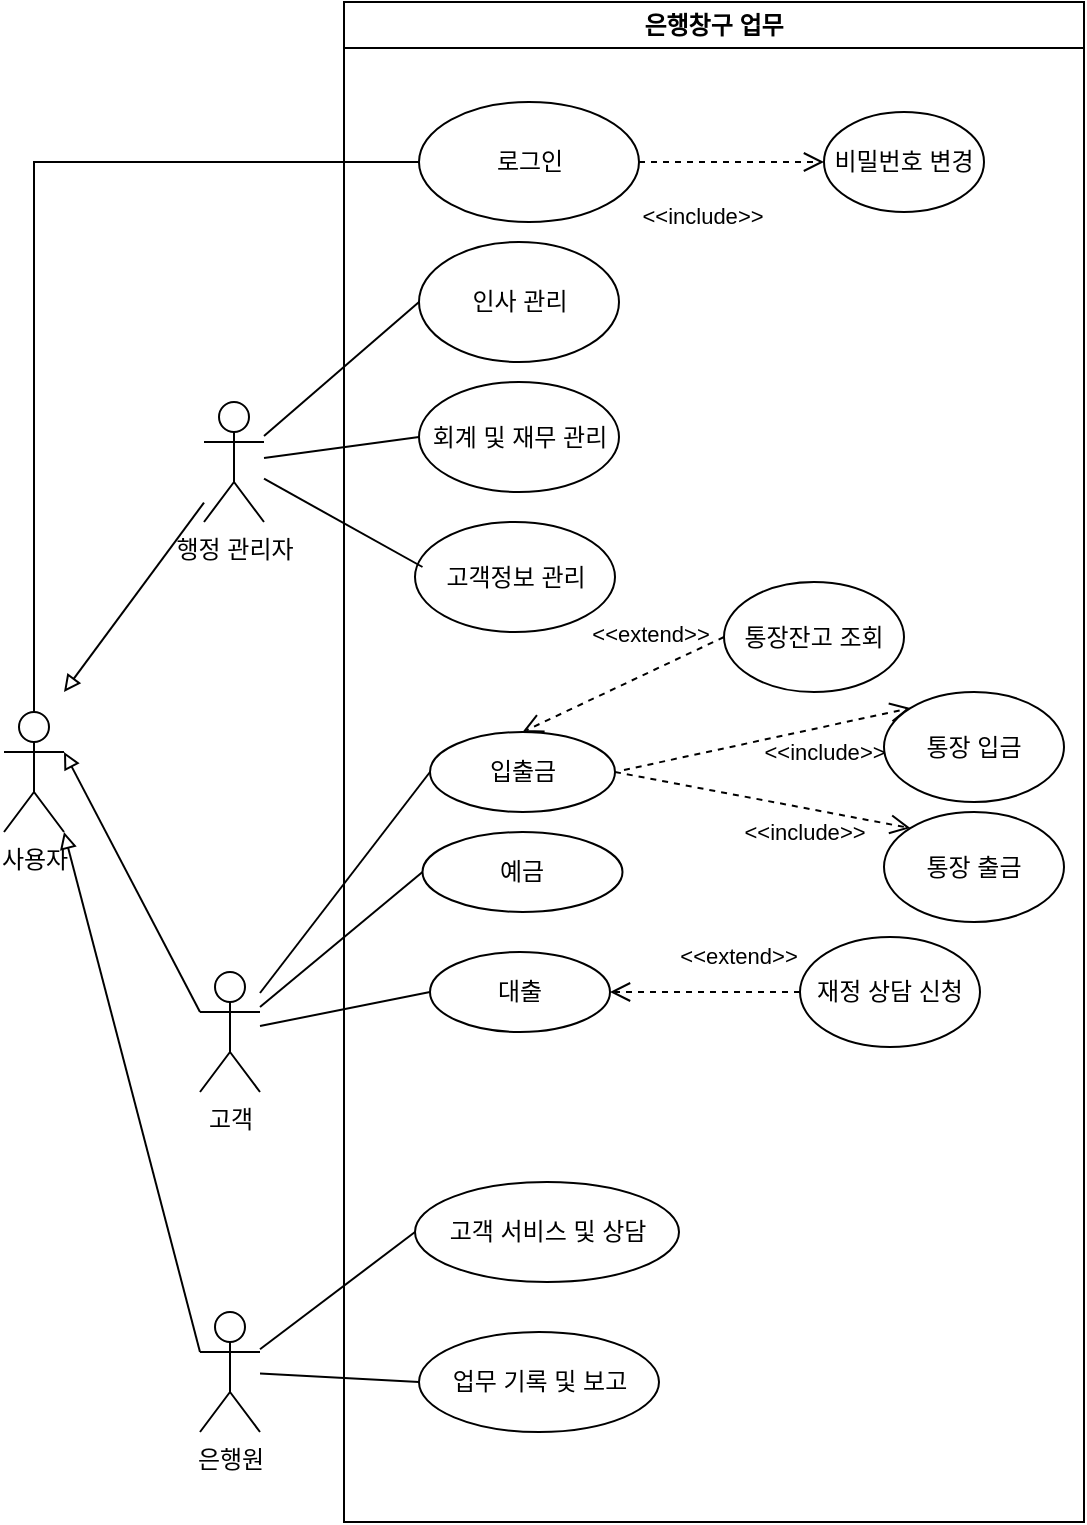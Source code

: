 <mxfile version="24.2.1" type="github" pages="2">
  <diagram name="은행창구업무" id="pEMZxm48bOjHBHnZT3vH">
    <mxGraphModel dx="1518" dy="614" grid="1" gridSize="10" guides="1" tooltips="1" connect="1" arrows="1" fold="1" page="1" pageScale="1" pageWidth="827" pageHeight="1169" math="0" shadow="0">
      <root>
        <mxCell id="0" />
        <mxCell id="1" parent="0" />
        <mxCell id="X-YPdeMcHiGR6vABLX4l-1" value="은행창구 업무" style="swimlane;whiteSpace=wrap;html=1;" vertex="1" parent="1">
          <mxGeometry x="290" y="260" width="370" height="760" as="geometry" />
        </mxCell>
        <mxCell id="X-YPdeMcHiGR6vABLX4l-2" value="로그인" style="ellipse;whiteSpace=wrap;html=1;" vertex="1" parent="X-YPdeMcHiGR6vABLX4l-1">
          <mxGeometry x="37.5" y="50" width="110" height="60" as="geometry" />
        </mxCell>
        <mxCell id="X-YPdeMcHiGR6vABLX4l-3" value="인사 관리" style="ellipse;whiteSpace=wrap;html=1;" vertex="1" parent="X-YPdeMcHiGR6vABLX4l-1">
          <mxGeometry x="37.5" y="120" width="100" height="60" as="geometry" />
        </mxCell>
        <mxCell id="X-YPdeMcHiGR6vABLX4l-4" value="회계 및 재무 관리" style="ellipse;whiteSpace=wrap;html=1;" vertex="1" parent="X-YPdeMcHiGR6vABLX4l-1">
          <mxGeometry x="37.5" y="190" width="100" height="55" as="geometry" />
        </mxCell>
        <mxCell id="X-YPdeMcHiGR6vABLX4l-12" value="비밀번호 변경" style="ellipse;whiteSpace=wrap;html=1;" vertex="1" parent="X-YPdeMcHiGR6vABLX4l-1">
          <mxGeometry x="240" y="55" width="80" height="50" as="geometry" />
        </mxCell>
        <mxCell id="X-YPdeMcHiGR6vABLX4l-13" value="&amp;lt;&amp;lt;include&lt;span style=&quot;background-color: initial;&quot;&gt;&amp;gt;&amp;gt;&lt;/span&gt;" style="endArrow=open;startArrow=none;endFill=0;startFill=0;endSize=8;html=1;verticalAlign=bottom;dashed=1;labelBackgroundColor=none;rounded=0;strokeColor=default;align=center;fontFamily=Helvetica;fontSize=11;fontColor=default;exitX=1;exitY=0.5;exitDx=0;exitDy=0;entryX=0;entryY=0.5;entryDx=0;entryDy=0;" edge="1" parent="X-YPdeMcHiGR6vABLX4l-1" source="X-YPdeMcHiGR6vABLX4l-2" target="X-YPdeMcHiGR6vABLX4l-12">
          <mxGeometry x="-0.333" y="-36" width="160" relative="1" as="geometry">
            <mxPoint x="194" y="95" as="sourcePoint" />
            <mxPoint x="194" y="50" as="targetPoint" />
            <mxPoint as="offset" />
          </mxGeometry>
        </mxCell>
        <mxCell id="L-Af7Qr7lT6yfQIAH80h-1" value="고객정보 관리" style="ellipse;whiteSpace=wrap;html=1;" vertex="1" parent="X-YPdeMcHiGR6vABLX4l-1">
          <mxGeometry x="35.5" y="260" width="100" height="55" as="geometry" />
        </mxCell>
        <mxCell id="X-YPdeMcHiGR6vABLX4l-6" value="대출" style="ellipse;whiteSpace=wrap;html=1;" vertex="1" parent="X-YPdeMcHiGR6vABLX4l-1">
          <mxGeometry x="43" y="475" width="90" height="40" as="geometry" />
        </mxCell>
        <mxCell id="X-YPdeMcHiGR6vABLX4l-8" value="고객 서비스 및 상담" style="ellipse;whiteSpace=wrap;html=1;" vertex="1" parent="X-YPdeMcHiGR6vABLX4l-1">
          <mxGeometry x="35.5" y="590" width="132" height="50" as="geometry" />
        </mxCell>
        <mxCell id="X-YPdeMcHiGR6vABLX4l-9" value="예금" style="ellipse;whiteSpace=wrap;html=1;" vertex="1" parent="X-YPdeMcHiGR6vABLX4l-1">
          <mxGeometry x="39.25" y="415" width="100" height="40" as="geometry" />
        </mxCell>
        <mxCell id="X-YPdeMcHiGR6vABLX4l-10" value="입출금" style="ellipse;whiteSpace=wrap;html=1;" vertex="1" parent="X-YPdeMcHiGR6vABLX4l-1">
          <mxGeometry x="43" y="365" width="92.5" height="40" as="geometry" />
        </mxCell>
        <mxCell id="X-YPdeMcHiGR6vABLX4l-11" value="업무 기록 및 보고" style="ellipse;whiteSpace=wrap;html=1;" vertex="1" parent="X-YPdeMcHiGR6vABLX4l-1">
          <mxGeometry x="37.5" y="665" width="120" height="50" as="geometry" />
        </mxCell>
        <mxCell id="X-YPdeMcHiGR6vABLX4l-16" value="재정 상담 신청" style="ellipse;whiteSpace=wrap;html=1;" vertex="1" parent="X-YPdeMcHiGR6vABLX4l-1">
          <mxGeometry x="228" y="467.5" width="90" height="55" as="geometry" />
        </mxCell>
        <mxCell id="X-YPdeMcHiGR6vABLX4l-17" value="&amp;lt;&amp;lt;extend&lt;span style=&quot;background-color: initial;&quot;&gt;&amp;gt;&amp;gt;&lt;/span&gt;" style="endArrow=open;startArrow=none;endFill=0;startFill=0;endSize=8;html=1;verticalAlign=bottom;dashed=1;labelBackgroundColor=none;rounded=0;strokeColor=default;align=center;fontFamily=Helvetica;fontSize=11;fontColor=default;exitX=0;exitY=0.5;exitDx=0;exitDy=0;entryX=1;entryY=0.5;entryDx=0;entryDy=0;" edge="1" parent="X-YPdeMcHiGR6vABLX4l-1" source="X-YPdeMcHiGR6vABLX4l-16" target="X-YPdeMcHiGR6vABLX4l-6">
          <mxGeometry x="-0.338" y="-9" width="160" relative="1" as="geometry">
            <mxPoint x="278" y="519.5" as="sourcePoint" />
            <mxPoint x="158" y="455.5" as="targetPoint" />
            <mxPoint as="offset" />
          </mxGeometry>
        </mxCell>
        <mxCell id="X-YPdeMcHiGR6vABLX4l-18" value="통장잔고 조회" style="ellipse;whiteSpace=wrap;html=1;" vertex="1" parent="X-YPdeMcHiGR6vABLX4l-1">
          <mxGeometry x="190" y="290" width="90" height="55" as="geometry" />
        </mxCell>
        <mxCell id="X-YPdeMcHiGR6vABLX4l-19" value="&amp;lt;&amp;lt;extend&lt;span style=&quot;background-color: initial;&quot;&gt;&amp;gt;&amp;gt;&lt;/span&gt;" style="endArrow=open;startArrow=none;endFill=0;startFill=0;endSize=8;html=1;verticalAlign=bottom;dashed=1;labelBackgroundColor=none;rounded=0;strokeColor=default;align=center;fontFamily=Helvetica;fontSize=11;fontColor=default;exitX=0;exitY=0.5;exitDx=0;exitDy=0;entryX=0.5;entryY=0;entryDx=0;entryDy=0;" edge="1" parent="X-YPdeMcHiGR6vABLX4l-1" source="X-YPdeMcHiGR6vABLX4l-18" target="X-YPdeMcHiGR6vABLX4l-10">
          <mxGeometry x="-0.338" y="-9" width="160" relative="1" as="geometry">
            <mxPoint x="278" y="457" as="sourcePoint" />
            <mxPoint x="158" y="393" as="targetPoint" />
            <mxPoint as="offset" />
          </mxGeometry>
        </mxCell>
        <mxCell id="X-YPdeMcHiGR6vABLX4l-20" value="은행원" style="shape=umlActor;verticalLabelPosition=bottom;verticalAlign=top;html=1;outlineConnect=0;" vertex="1" parent="X-YPdeMcHiGR6vABLX4l-1">
          <mxGeometry x="-72" y="655" width="30" height="60" as="geometry" />
        </mxCell>
        <mxCell id="X-YPdeMcHiGR6vABLX4l-21" value="고객" style="shape=umlActor;verticalLabelPosition=bottom;verticalAlign=top;html=1;outlineConnect=0;" vertex="1" parent="X-YPdeMcHiGR6vABLX4l-1">
          <mxGeometry x="-72" y="485" width="30" height="60" as="geometry" />
        </mxCell>
        <mxCell id="X-YPdeMcHiGR6vABLX4l-29" style="edgeStyle=none;rounded=0;orthogonalLoop=1;jettySize=auto;html=1;strokeColor=default;align=center;verticalAlign=middle;fontFamily=Helvetica;fontSize=11;fontColor=default;labelBackgroundColor=default;endArrow=none;endFill=0;entryX=0;entryY=0.5;entryDx=0;entryDy=0;" edge="1" parent="X-YPdeMcHiGR6vABLX4l-1" source="X-YPdeMcHiGR6vABLX4l-21" target="X-YPdeMcHiGR6vABLX4l-9">
          <mxGeometry relative="1" as="geometry">
            <mxPoint x="-32" y="485" as="sourcePoint" />
            <mxPoint x="38" y="495" as="targetPoint" />
          </mxGeometry>
        </mxCell>
        <mxCell id="X-YPdeMcHiGR6vABLX4l-30" style="edgeStyle=none;rounded=0;orthogonalLoop=1;jettySize=auto;html=1;strokeColor=default;align=center;verticalAlign=middle;fontFamily=Helvetica;fontSize=11;fontColor=default;labelBackgroundColor=default;endArrow=none;endFill=0;entryX=0;entryY=0.5;entryDx=0;entryDy=0;" edge="1" parent="X-YPdeMcHiGR6vABLX4l-1" source="X-YPdeMcHiGR6vABLX4l-21" target="X-YPdeMcHiGR6vABLX4l-6">
          <mxGeometry relative="1" as="geometry">
            <mxPoint x="18" y="585" as="sourcePoint" />
            <mxPoint x="98" y="595" as="targetPoint" />
          </mxGeometry>
        </mxCell>
        <mxCell id="X-YPdeMcHiGR6vABLX4l-32" style="edgeStyle=none;rounded=0;orthogonalLoop=1;jettySize=auto;html=1;strokeColor=default;align=center;verticalAlign=middle;fontFamily=Helvetica;fontSize=11;fontColor=default;labelBackgroundColor=default;endArrow=none;endFill=0;entryX=0;entryY=0.5;entryDx=0;entryDy=0;" edge="1" parent="X-YPdeMcHiGR6vABLX4l-1" source="X-YPdeMcHiGR6vABLX4l-20" target="X-YPdeMcHiGR6vABLX4l-8">
          <mxGeometry relative="1" as="geometry">
            <mxPoint x="-32" y="656" as="sourcePoint" />
            <mxPoint x="38" y="675" as="targetPoint" />
          </mxGeometry>
        </mxCell>
        <mxCell id="X-YPdeMcHiGR6vABLX4l-33" style="edgeStyle=none;rounded=0;orthogonalLoop=1;jettySize=auto;html=1;strokeColor=default;align=center;verticalAlign=middle;fontFamily=Helvetica;fontSize=11;fontColor=default;labelBackgroundColor=default;endArrow=none;endFill=0;entryX=0;entryY=0.5;entryDx=0;entryDy=0;" edge="1" parent="X-YPdeMcHiGR6vABLX4l-1" source="X-YPdeMcHiGR6vABLX4l-20" target="X-YPdeMcHiGR6vABLX4l-11">
          <mxGeometry relative="1" as="geometry">
            <mxPoint x="-22" y="746" as="sourcePoint" />
            <mxPoint x="28" y="715" as="targetPoint" />
          </mxGeometry>
        </mxCell>
        <mxCell id="X-YPdeMcHiGR6vABLX4l-34" style="edgeStyle=none;rounded=0;orthogonalLoop=1;jettySize=auto;html=1;strokeColor=default;align=center;verticalAlign=middle;fontFamily=Helvetica;fontSize=11;fontColor=default;labelBackgroundColor=default;endArrow=none;endFill=0;entryX=0;entryY=0.5;entryDx=0;entryDy=0;" edge="1" parent="X-YPdeMcHiGR6vABLX4l-1" source="X-YPdeMcHiGR6vABLX4l-21" target="X-YPdeMcHiGR6vABLX4l-10">
          <mxGeometry relative="1" as="geometry">
            <mxPoint x="-42" y="546" as="sourcePoint" />
            <mxPoint x="38" y="504" as="targetPoint" />
          </mxGeometry>
        </mxCell>
        <mxCell id="L-Af7Qr7lT6yfQIAH80h-3" style="edgeStyle=none;rounded=0;orthogonalLoop=1;jettySize=auto;html=1;strokeColor=default;align=center;verticalAlign=middle;fontFamily=Helvetica;fontSize=11;fontColor=default;labelBackgroundColor=default;endArrow=none;endFill=0;entryX=0;entryY=0.5;entryDx=0;entryDy=0;" edge="1" parent="X-YPdeMcHiGR6vABLX4l-1" source="X-YPdeMcHiGR6vABLX4l-22">
          <mxGeometry relative="1" as="geometry">
            <mxPoint x="-38.75" y="292.5" as="sourcePoint" />
            <mxPoint x="39.25" y="282.5" as="targetPoint" />
          </mxGeometry>
        </mxCell>
        <mxCell id="L-Af7Qr7lT6yfQIAH80h-4" value="&amp;lt;&amp;lt;include&lt;span style=&quot;background-color: initial;&quot;&gt;&amp;gt;&amp;gt;&lt;/span&gt;" style="endArrow=open;startArrow=none;endFill=0;startFill=0;endSize=8;html=1;verticalAlign=bottom;dashed=1;labelBackgroundColor=none;rounded=0;strokeColor=default;align=center;fontFamily=Helvetica;fontSize=11;fontColor=default;entryX=0;entryY=0;entryDx=0;entryDy=0;" edge="1" parent="X-YPdeMcHiGR6vABLX4l-1" target="L-Af7Qr7lT6yfQIAH80h-5">
          <mxGeometry x="0.336" y="-21" width="160" relative="1" as="geometry">
            <mxPoint x="140" y="384" as="sourcePoint" />
            <mxPoint x="210" y="380" as="targetPoint" />
            <mxPoint as="offset" />
          </mxGeometry>
        </mxCell>
        <mxCell id="L-Af7Qr7lT6yfQIAH80h-5" value="통장 입금" style="ellipse;whiteSpace=wrap;html=1;" vertex="1" parent="X-YPdeMcHiGR6vABLX4l-1">
          <mxGeometry x="270" y="345" width="90" height="55" as="geometry" />
        </mxCell>
        <mxCell id="L-Af7Qr7lT6yfQIAH80h-6" value="통장 출금" style="ellipse;whiteSpace=wrap;html=1;" vertex="1" parent="X-YPdeMcHiGR6vABLX4l-1">
          <mxGeometry x="270" y="405" width="90" height="55" as="geometry" />
        </mxCell>
        <mxCell id="L-Af7Qr7lT6yfQIAH80h-38" value="&amp;lt;&amp;lt;include&lt;span style=&quot;background-color: initial;&quot;&gt;&amp;gt;&amp;gt;&lt;/span&gt;" style="endArrow=open;startArrow=none;endFill=0;startFill=0;endSize=8;html=1;verticalAlign=bottom;dashed=1;labelBackgroundColor=none;rounded=0;strokeColor=default;align=center;fontFamily=Helvetica;fontSize=11;fontColor=default;entryX=0;entryY=0;entryDx=0;entryDy=0;exitX=1;exitY=0.5;exitDx=0;exitDy=0;" edge="1" parent="X-YPdeMcHiGR6vABLX4l-1" source="X-YPdeMcHiGR6vABLX4l-10" target="L-Af7Qr7lT6yfQIAH80h-6">
          <mxGeometry x="0.336" y="-21" width="160" relative="1" as="geometry">
            <mxPoint x="147.5" y="436" as="sourcePoint" />
            <mxPoint x="290.5" y="405" as="targetPoint" />
            <mxPoint as="offset" />
          </mxGeometry>
        </mxCell>
        <mxCell id="X-YPdeMcHiGR6vABLX4l-22" value="행정 관리자" style="shape=umlActor;verticalLabelPosition=bottom;verticalAlign=top;html=1;outlineConnect=0;" vertex="1" parent="1">
          <mxGeometry x="220" y="460" width="30" height="60" as="geometry" />
        </mxCell>
        <mxCell id="X-YPdeMcHiGR6vABLX4l-23" style="rounded=0;orthogonalLoop=1;jettySize=auto;html=1;startArrow=block;startFill=0;endArrow=none;endFill=0;" edge="1" parent="1" target="X-YPdeMcHiGR6vABLX4l-22">
          <mxGeometry relative="1" as="geometry">
            <mxPoint x="150" y="555" as="targetPoint" />
            <mxPoint x="150" y="605" as="sourcePoint" />
          </mxGeometry>
        </mxCell>
        <mxCell id="X-YPdeMcHiGR6vABLX4l-24" value="사용자" style="shape=umlActor;verticalLabelPosition=bottom;verticalAlign=top;html=1;outlineConnect=0;" vertex="1" parent="1">
          <mxGeometry x="120" y="615" width="30" height="60" as="geometry" />
        </mxCell>
        <mxCell id="X-YPdeMcHiGR6vABLX4l-25" style="rounded=0;orthogonalLoop=1;jettySize=auto;html=1;entryX=0;entryY=0.5;entryDx=0;entryDy=0;exitX=0.5;exitY=0;exitDx=0;exitDy=0;exitPerimeter=0;endArrow=none;endFill=0;" edge="1" parent="1" source="X-YPdeMcHiGR6vABLX4l-24" target="X-YPdeMcHiGR6vABLX4l-2">
          <mxGeometry relative="1" as="geometry">
            <mxPoint x="180" y="420" as="targetPoint" />
            <mxPoint x="110" y="515" as="sourcePoint" />
            <Array as="points">
              <mxPoint x="135" y="340" />
            </Array>
          </mxGeometry>
        </mxCell>
        <mxCell id="X-YPdeMcHiGR6vABLX4l-26" style="rounded=0;orthogonalLoop=1;jettySize=auto;html=1;startArrow=block;startFill=0;endArrow=none;endFill=0;entryX=0;entryY=0.333;entryDx=0;entryDy=0;entryPerimeter=0;exitX=1;exitY=1;exitDx=0;exitDy=0;exitPerimeter=0;" edge="1" parent="1" source="X-YPdeMcHiGR6vABLX4l-24" target="X-YPdeMcHiGR6vABLX4l-20">
          <mxGeometry relative="1" as="geometry">
            <mxPoint x="210" y="690" as="targetPoint" />
            <mxPoint x="140" y="710" as="sourcePoint" />
          </mxGeometry>
        </mxCell>
        <mxCell id="X-YPdeMcHiGR6vABLX4l-27" style="rounded=0;orthogonalLoop=1;jettySize=auto;html=1;startArrow=block;startFill=0;endArrow=none;endFill=0;exitX=1;exitY=0.333;exitDx=0;exitDy=0;exitPerimeter=0;entryX=0;entryY=0.333;entryDx=0;entryDy=0;entryPerimeter=0;" edge="1" parent="1" source="X-YPdeMcHiGR6vABLX4l-24" target="X-YPdeMcHiGR6vABLX4l-21">
          <mxGeometry relative="1" as="geometry">
            <mxPoint x="270" y="560" as="targetPoint" />
            <mxPoint x="200" y="655" as="sourcePoint" />
          </mxGeometry>
        </mxCell>
        <mxCell id="X-YPdeMcHiGR6vABLX4l-28" style="edgeStyle=none;rounded=0;orthogonalLoop=1;jettySize=auto;html=1;strokeColor=default;align=center;verticalAlign=middle;fontFamily=Helvetica;fontSize=11;fontColor=default;labelBackgroundColor=default;endArrow=none;endFill=0;entryX=0;entryY=0.5;entryDx=0;entryDy=0;" edge="1" parent="1" source="X-YPdeMcHiGR6vABLX4l-22" target="X-YPdeMcHiGR6vABLX4l-3">
          <mxGeometry relative="1" as="geometry">
            <mxPoint x="260" y="484" as="sourcePoint" />
            <mxPoint x="320" y="470" as="targetPoint" />
          </mxGeometry>
        </mxCell>
        <mxCell id="X-YPdeMcHiGR6vABLX4l-31" style="edgeStyle=none;rounded=0;orthogonalLoop=1;jettySize=auto;html=1;strokeColor=default;align=center;verticalAlign=middle;fontFamily=Helvetica;fontSize=11;fontColor=default;labelBackgroundColor=default;endArrow=none;endFill=0;entryX=0;entryY=0.5;entryDx=0;entryDy=0;" edge="1" parent="1" source="X-YPdeMcHiGR6vABLX4l-22" target="X-YPdeMcHiGR6vABLX4l-4">
          <mxGeometry relative="1" as="geometry">
            <mxPoint x="250" y="480" as="sourcePoint" />
            <mxPoint x="360" y="555" as="targetPoint" />
          </mxGeometry>
        </mxCell>
      </root>
    </mxGraphModel>
  </diagram>
  <diagram id="KQM0bSPzwLxd08oV0qdu" name="학사행정시스템">
    <mxGraphModel dx="1290" dy="522" grid="1" gridSize="10" guides="1" tooltips="1" connect="1" arrows="1" fold="1" page="1" pageScale="1" pageWidth="827" pageHeight="1169" math="0" shadow="0">
      <root>
        <mxCell id="0" />
        <mxCell id="1" parent="0" />
        <mxCell id="ssL2i1a5KdbHVE2aIDu4-1" value="학사행정 시스템" style="swimlane;whiteSpace=wrap;html=1;" vertex="1" parent="1">
          <mxGeometry x="290" y="340" width="370" height="680" as="geometry" />
        </mxCell>
        <mxCell id="ssL2i1a5KdbHVE2aIDu4-2" value="로그인" style="ellipse;whiteSpace=wrap;html=1;" vertex="1" parent="ssL2i1a5KdbHVE2aIDu4-1">
          <mxGeometry x="37.5" y="50" width="110" height="60" as="geometry" />
        </mxCell>
        <mxCell id="ssL2i1a5KdbHVE2aIDu4-5" value="학생정보 관리" style="ellipse;whiteSpace=wrap;html=1;" vertex="1" parent="ssL2i1a5KdbHVE2aIDu4-1">
          <mxGeometry x="37.5" y="130" width="100" height="60" as="geometry" />
        </mxCell>
        <mxCell id="PtTDe4A0RHArXaeXUNKU-1" value="교수정보 관리" style="ellipse;whiteSpace=wrap;html=1;" vertex="1" parent="ssL2i1a5KdbHVE2aIDu4-1">
          <mxGeometry x="35" y="210" width="100" height="55" as="geometry" />
        </mxCell>
        <mxCell id="PtTDe4A0RHArXaeXUNKU-3" value="등록금 관리" style="ellipse;whiteSpace=wrap;html=1;" vertex="1" parent="ssL2i1a5KdbHVE2aIDu4-1">
          <mxGeometry x="250" y="180" width="70" height="55" as="geometry" />
        </mxCell>
        <mxCell id="PtTDe4A0RHArXaeXUNKU-4" value="수강 신청" style="ellipse;whiteSpace=wrap;html=1;" vertex="1" parent="ssL2i1a5KdbHVE2aIDu4-1">
          <mxGeometry x="35" y="400" width="90" height="40" as="geometry" />
        </mxCell>
        <mxCell id="PtTDe4A0RHArXaeXUNKU-5" value="성적관리" style="ellipse;whiteSpace=wrap;html=1;" vertex="1" parent="ssL2i1a5KdbHVE2aIDu4-1">
          <mxGeometry x="250" y="120" width="70" height="50" as="geometry" />
        </mxCell>
        <mxCell id="PtTDe4A0RHArXaeXUNKU-21" value="학생명단 조회" style="ellipse;whiteSpace=wrap;html=1;" vertex="1" parent="ssL2i1a5KdbHVE2aIDu4-1">
          <mxGeometry x="30" y="470" width="100" height="50" as="geometry" />
        </mxCell>
        <mxCell id="PtTDe4A0RHArXaeXUNKU-22" value="성적 조회" style="ellipse;whiteSpace=wrap;html=1;" vertex="1" parent="ssL2i1a5KdbHVE2aIDu4-1">
          <mxGeometry x="31.25" y="340" width="100" height="40" as="geometry" />
        </mxCell>
        <mxCell id="PtTDe4A0RHArXaeXUNKU-23" value="등록금 조회" style="ellipse;whiteSpace=wrap;html=1;" vertex="1" parent="ssL2i1a5KdbHVE2aIDu4-1">
          <mxGeometry x="35" y="290" width="92.5" height="40" as="geometry" />
        </mxCell>
        <mxCell id="PtTDe4A0RHArXaeXUNKU-24" value="성적 입력" style="ellipse;whiteSpace=wrap;html=1;" vertex="1" parent="ssL2i1a5KdbHVE2aIDu4-1">
          <mxGeometry x="31.25" y="540" width="90" height="50" as="geometry" />
        </mxCell>
        <mxCell id="PtTDe4A0RHArXaeXUNKU-29" value="비밀번호 변경" style="ellipse;whiteSpace=wrap;html=1;" vertex="1" parent="ssL2i1a5KdbHVE2aIDu4-1">
          <mxGeometry x="240" y="60" width="80" height="50" as="geometry" />
        </mxCell>
        <mxCell id="PtTDe4A0RHArXaeXUNKU-32" value="&amp;lt;&amp;lt;include&lt;span style=&quot;background-color: initial;&quot;&gt;&amp;gt;&amp;gt;&lt;/span&gt;" style="endArrow=open;startArrow=none;endFill=0;startFill=0;endSize=8;html=1;verticalAlign=bottom;dashed=1;labelBackgroundColor=none;rounded=0;strokeColor=default;align=center;fontFamily=Helvetica;fontSize=11;fontColor=default;exitX=1;exitY=0.5;exitDx=0;exitDy=0;entryX=0;entryY=0.5;entryDx=0;entryDy=0;" edge="1" parent="ssL2i1a5KdbHVE2aIDu4-1" source="ssL2i1a5KdbHVE2aIDu4-2" target="PtTDe4A0RHArXaeXUNKU-29">
          <mxGeometry x="-0.333" y="-36" width="160" relative="1" as="geometry">
            <mxPoint x="194" y="95" as="sourcePoint" />
            <mxPoint x="194" y="50" as="targetPoint" />
            <mxPoint as="offset" />
          </mxGeometry>
        </mxCell>
        <mxCell id="PtTDe4A0RHArXaeXUNKU-47" value="&amp;lt;&amp;lt;include&lt;span style=&quot;background-color: initial;&quot;&gt;&amp;gt;&amp;gt;&lt;/span&gt;" style="endArrow=open;startArrow=none;endFill=0;startFill=0;endSize=8;html=1;verticalAlign=bottom;dashed=1;labelBackgroundColor=none;rounded=0;strokeColor=default;align=center;fontFamily=Helvetica;fontSize=11;fontColor=default;exitX=1;exitY=0.5;exitDx=0;exitDy=0;entryX=0;entryY=0.5;entryDx=0;entryDy=0;" edge="1" parent="ssL2i1a5KdbHVE2aIDu4-1" source="ssL2i1a5KdbHVE2aIDu4-5" target="PtTDe4A0RHArXaeXUNKU-5">
          <mxGeometry x="0.243" y="-19" width="160" relative="1" as="geometry">
            <mxPoint x="160" y="160" as="sourcePoint" />
            <mxPoint x="230" y="160" as="targetPoint" />
            <mxPoint y="1" as="offset" />
          </mxGeometry>
        </mxCell>
        <mxCell id="PtTDe4A0RHArXaeXUNKU-48" value="&amp;lt;&amp;lt;include&lt;span style=&quot;background-color: initial;&quot;&gt;&amp;gt;&amp;gt;&lt;/span&gt;" style="endArrow=open;startArrow=none;endFill=0;startFill=0;endSize=8;html=1;verticalAlign=bottom;dashed=1;labelBackgroundColor=none;rounded=0;strokeColor=default;align=center;fontFamily=Helvetica;fontSize=11;fontColor=default;exitX=1;exitY=1;exitDx=0;exitDy=0;entryX=0;entryY=0.5;entryDx=0;entryDy=0;" edge="1" parent="ssL2i1a5KdbHVE2aIDu4-1" source="ssL2i1a5KdbHVE2aIDu4-5" target="PtTDe4A0RHArXaeXUNKU-3">
          <mxGeometry x="-0.048" y="-17" width="160" relative="1" as="geometry">
            <mxPoint x="170" y="207" as="sourcePoint" />
            <mxPoint x="240" y="207" as="targetPoint" />
            <mxPoint as="offset" />
          </mxGeometry>
        </mxCell>
        <mxCell id="PtTDe4A0RHArXaeXUNKU-53" value="등록금 청구서 발급" style="ellipse;whiteSpace=wrap;html=1;" vertex="1" parent="ssL2i1a5KdbHVE2aIDu4-1">
          <mxGeometry x="220" y="352.5" width="90" height="55" as="geometry" />
        </mxCell>
        <mxCell id="PtTDe4A0RHArXaeXUNKU-54" value="&amp;lt;&amp;lt;extend&lt;span style=&quot;background-color: initial;&quot;&gt;&amp;gt;&amp;gt;&lt;/span&gt;" style="endArrow=open;startArrow=none;endFill=0;startFill=0;endSize=8;html=1;verticalAlign=bottom;dashed=1;labelBackgroundColor=none;rounded=0;strokeColor=default;align=center;fontFamily=Helvetica;fontSize=11;fontColor=default;exitX=0;exitY=0.5;exitDx=0;exitDy=0;entryX=1;entryY=0.5;entryDx=0;entryDy=0;" edge="1" parent="ssL2i1a5KdbHVE2aIDu4-1" source="PtTDe4A0RHArXaeXUNKU-53" target="PtTDe4A0RHArXaeXUNKU-22">
          <mxGeometry x="-0.338" y="-9" width="160" relative="1" as="geometry">
            <mxPoint x="270" y="444.5" as="sourcePoint" />
            <mxPoint x="150" y="380.5" as="targetPoint" />
            <mxPoint as="offset" />
          </mxGeometry>
        </mxCell>
        <mxCell id="PtTDe4A0RHArXaeXUNKU-55" value="등록금 청구서 발급" style="ellipse;whiteSpace=wrap;html=1;" vertex="1" parent="ssL2i1a5KdbHVE2aIDu4-1">
          <mxGeometry x="220" y="290" width="90" height="55" as="geometry" />
        </mxCell>
        <mxCell id="PtTDe4A0RHArXaeXUNKU-56" value="&amp;lt;&amp;lt;extend&lt;span style=&quot;background-color: initial;&quot;&gt;&amp;gt;&amp;gt;&lt;/span&gt;" style="endArrow=open;startArrow=none;endFill=0;startFill=0;endSize=8;html=1;verticalAlign=bottom;dashed=1;labelBackgroundColor=none;rounded=0;strokeColor=default;align=center;fontFamily=Helvetica;fontSize=11;fontColor=default;exitX=0;exitY=0.5;exitDx=0;exitDy=0;entryX=1;entryY=0.5;entryDx=0;entryDy=0;" edge="1" parent="ssL2i1a5KdbHVE2aIDu4-1" source="PtTDe4A0RHArXaeXUNKU-55" target="PtTDe4A0RHArXaeXUNKU-23">
          <mxGeometry x="-0.338" y="-9" width="160" relative="1" as="geometry">
            <mxPoint x="270" y="382" as="sourcePoint" />
            <mxPoint x="150" y="318" as="targetPoint" />
            <mxPoint as="offset" />
          </mxGeometry>
        </mxCell>
        <mxCell id="ssL2i1a5KdbHVE2aIDu4-4" value="교수" style="shape=umlActor;verticalLabelPosition=bottom;verticalAlign=top;html=1;outlineConnect=0;" vertex="1" parent="1">
          <mxGeometry x="210" y="840" width="30" height="60" as="geometry" />
        </mxCell>
        <mxCell id="ssL2i1a5KdbHVE2aIDu4-7" value="학생" style="shape=umlActor;verticalLabelPosition=bottom;verticalAlign=top;html=1;outlineConnect=0;" vertex="1" parent="1">
          <mxGeometry x="210" y="670" width="30" height="60" as="geometry" />
        </mxCell>
        <mxCell id="zSQIVwgF1w6yoGa60VnT-4" value="행정 관리자&lt;div&gt;&lt;br&gt;&lt;/div&gt;" style="shape=umlActor;verticalLabelPosition=bottom;verticalAlign=top;html=1;outlineConnect=0;" vertex="1" parent="1">
          <mxGeometry x="220" y="460" width="30" height="60" as="geometry" />
        </mxCell>
        <mxCell id="zSQIVwgF1w6yoGa60VnT-9" style="rounded=0;orthogonalLoop=1;jettySize=auto;html=1;startArrow=block;startFill=0;endArrow=none;endFill=0;" edge="1" parent="1" target="zSQIVwgF1w6yoGa60VnT-4">
          <mxGeometry relative="1" as="geometry">
            <mxPoint x="150" y="555" as="targetPoint" />
            <mxPoint x="150" y="605" as="sourcePoint" />
          </mxGeometry>
        </mxCell>
        <mxCell id="zSQIVwgF1w6yoGa60VnT-7" value="사용자" style="shape=umlActor;verticalLabelPosition=bottom;verticalAlign=top;html=1;outlineConnect=0;" vertex="1" parent="1">
          <mxGeometry x="120" y="615" width="30" height="60" as="geometry" />
        </mxCell>
        <mxCell id="PtTDe4A0RHArXaeXUNKU-26" style="rounded=0;orthogonalLoop=1;jettySize=auto;html=1;entryX=0;entryY=0.5;entryDx=0;entryDy=0;exitX=0.5;exitY=0;exitDx=0;exitDy=0;exitPerimeter=0;endArrow=none;endFill=0;" edge="1" parent="1" source="zSQIVwgF1w6yoGa60VnT-7" target="ssL2i1a5KdbHVE2aIDu4-2">
          <mxGeometry relative="1" as="geometry">
            <mxPoint x="180" y="420" as="targetPoint" />
            <mxPoint x="110" y="515" as="sourcePoint" />
            <Array as="points">
              <mxPoint x="135" y="420" />
            </Array>
          </mxGeometry>
        </mxCell>
        <mxCell id="PtTDe4A0RHArXaeXUNKU-27" style="rounded=0;orthogonalLoop=1;jettySize=auto;html=1;startArrow=block;startFill=0;endArrow=none;endFill=0;entryX=0;entryY=0.333;entryDx=0;entryDy=0;entryPerimeter=0;exitX=1;exitY=1;exitDx=0;exitDy=0;exitPerimeter=0;" edge="1" parent="1" source="zSQIVwgF1w6yoGa60VnT-7" target="ssL2i1a5KdbHVE2aIDu4-4">
          <mxGeometry relative="1" as="geometry">
            <mxPoint x="210" y="690" as="targetPoint" />
            <mxPoint x="140" y="710" as="sourcePoint" />
          </mxGeometry>
        </mxCell>
        <mxCell id="PtTDe4A0RHArXaeXUNKU-28" style="rounded=0;orthogonalLoop=1;jettySize=auto;html=1;startArrow=block;startFill=0;endArrow=none;endFill=0;exitX=1;exitY=0.333;exitDx=0;exitDy=0;exitPerimeter=0;entryX=0;entryY=0.333;entryDx=0;entryDy=0;entryPerimeter=0;" edge="1" parent="1" source="zSQIVwgF1w6yoGa60VnT-7" target="ssL2i1a5KdbHVE2aIDu4-7">
          <mxGeometry relative="1" as="geometry">
            <mxPoint x="270" y="560" as="targetPoint" />
            <mxPoint x="200" y="655" as="sourcePoint" />
          </mxGeometry>
        </mxCell>
        <mxCell id="PtTDe4A0RHArXaeXUNKU-34" style="edgeStyle=none;rounded=0;orthogonalLoop=1;jettySize=auto;html=1;strokeColor=default;align=center;verticalAlign=middle;fontFamily=Helvetica;fontSize=11;fontColor=default;labelBackgroundColor=default;endArrow=none;endFill=0;entryX=0;entryY=0.5;entryDx=0;entryDy=0;" edge="1" parent="1" source="zSQIVwgF1w6yoGa60VnT-4" target="ssL2i1a5KdbHVE2aIDu4-5">
          <mxGeometry relative="1" as="geometry">
            <mxPoint x="260" y="484" as="sourcePoint" />
            <mxPoint x="320" y="470" as="targetPoint" />
          </mxGeometry>
        </mxCell>
        <mxCell id="PtTDe4A0RHArXaeXUNKU-36" style="edgeStyle=none;rounded=0;orthogonalLoop=1;jettySize=auto;html=1;strokeColor=default;align=center;verticalAlign=middle;fontFamily=Helvetica;fontSize=11;fontColor=default;labelBackgroundColor=default;endArrow=none;endFill=0;entryX=0;entryY=0.5;entryDx=0;entryDy=0;" edge="1" parent="1" source="ssL2i1a5KdbHVE2aIDu4-7" target="PtTDe4A0RHArXaeXUNKU-22">
          <mxGeometry relative="1" as="geometry">
            <mxPoint x="250" y="670" as="sourcePoint" />
            <mxPoint x="320" y="680" as="targetPoint" />
          </mxGeometry>
        </mxCell>
        <mxCell id="PtTDe4A0RHArXaeXUNKU-37" style="edgeStyle=none;rounded=0;orthogonalLoop=1;jettySize=auto;html=1;strokeColor=default;align=center;verticalAlign=middle;fontFamily=Helvetica;fontSize=11;fontColor=default;labelBackgroundColor=default;endArrow=none;endFill=0;entryX=0;entryY=0.5;entryDx=0;entryDy=0;" edge="1" parent="1" source="ssL2i1a5KdbHVE2aIDu4-7" target="PtTDe4A0RHArXaeXUNKU-4">
          <mxGeometry relative="1" as="geometry">
            <mxPoint x="300" y="770" as="sourcePoint" />
            <mxPoint x="380" y="780" as="targetPoint" />
          </mxGeometry>
        </mxCell>
        <mxCell id="PtTDe4A0RHArXaeXUNKU-35" style="edgeStyle=none;rounded=0;orthogonalLoop=1;jettySize=auto;html=1;strokeColor=default;align=center;verticalAlign=middle;fontFamily=Helvetica;fontSize=11;fontColor=default;labelBackgroundColor=default;endArrow=none;endFill=0;entryX=0;entryY=0.5;entryDx=0;entryDy=0;" edge="1" parent="1" source="zSQIVwgF1w6yoGa60VnT-4" target="PtTDe4A0RHArXaeXUNKU-1">
          <mxGeometry relative="1" as="geometry">
            <mxPoint x="250" y="480" as="sourcePoint" />
            <mxPoint x="360" y="555" as="targetPoint" />
          </mxGeometry>
        </mxCell>
        <mxCell id="PtTDe4A0RHArXaeXUNKU-39" style="edgeStyle=none;rounded=0;orthogonalLoop=1;jettySize=auto;html=1;strokeColor=default;align=center;verticalAlign=middle;fontFamily=Helvetica;fontSize=11;fontColor=default;labelBackgroundColor=default;endArrow=none;endFill=0;entryX=0;entryY=0.5;entryDx=0;entryDy=0;" edge="1" parent="1" source="ssL2i1a5KdbHVE2aIDu4-4" target="PtTDe4A0RHArXaeXUNKU-21">
          <mxGeometry relative="1" as="geometry">
            <mxPoint x="250" y="841" as="sourcePoint" />
            <mxPoint x="320" y="860" as="targetPoint" />
          </mxGeometry>
        </mxCell>
        <mxCell id="PtTDe4A0RHArXaeXUNKU-40" style="edgeStyle=none;rounded=0;orthogonalLoop=1;jettySize=auto;html=1;strokeColor=default;align=center;verticalAlign=middle;fontFamily=Helvetica;fontSize=11;fontColor=default;labelBackgroundColor=default;endArrow=none;endFill=0;entryX=0;entryY=0.5;entryDx=0;entryDy=0;" edge="1" parent="1" source="ssL2i1a5KdbHVE2aIDu4-4" target="PtTDe4A0RHArXaeXUNKU-24">
          <mxGeometry relative="1" as="geometry">
            <mxPoint x="260" y="931" as="sourcePoint" />
            <mxPoint x="310" y="900" as="targetPoint" />
          </mxGeometry>
        </mxCell>
        <mxCell id="PtTDe4A0RHArXaeXUNKU-52" style="edgeStyle=none;rounded=0;orthogonalLoop=1;jettySize=auto;html=1;strokeColor=default;align=center;verticalAlign=middle;fontFamily=Helvetica;fontSize=11;fontColor=default;labelBackgroundColor=default;endArrow=none;endFill=0;entryX=0;entryY=0.5;entryDx=0;entryDy=0;" edge="1" parent="1" source="ssL2i1a5KdbHVE2aIDu4-7" target="PtTDe4A0RHArXaeXUNKU-23">
          <mxGeometry relative="1" as="geometry">
            <mxPoint x="240" y="731" as="sourcePoint" />
            <mxPoint x="320" y="689" as="targetPoint" />
          </mxGeometry>
        </mxCell>
      </root>
    </mxGraphModel>
  </diagram>
</mxfile>
